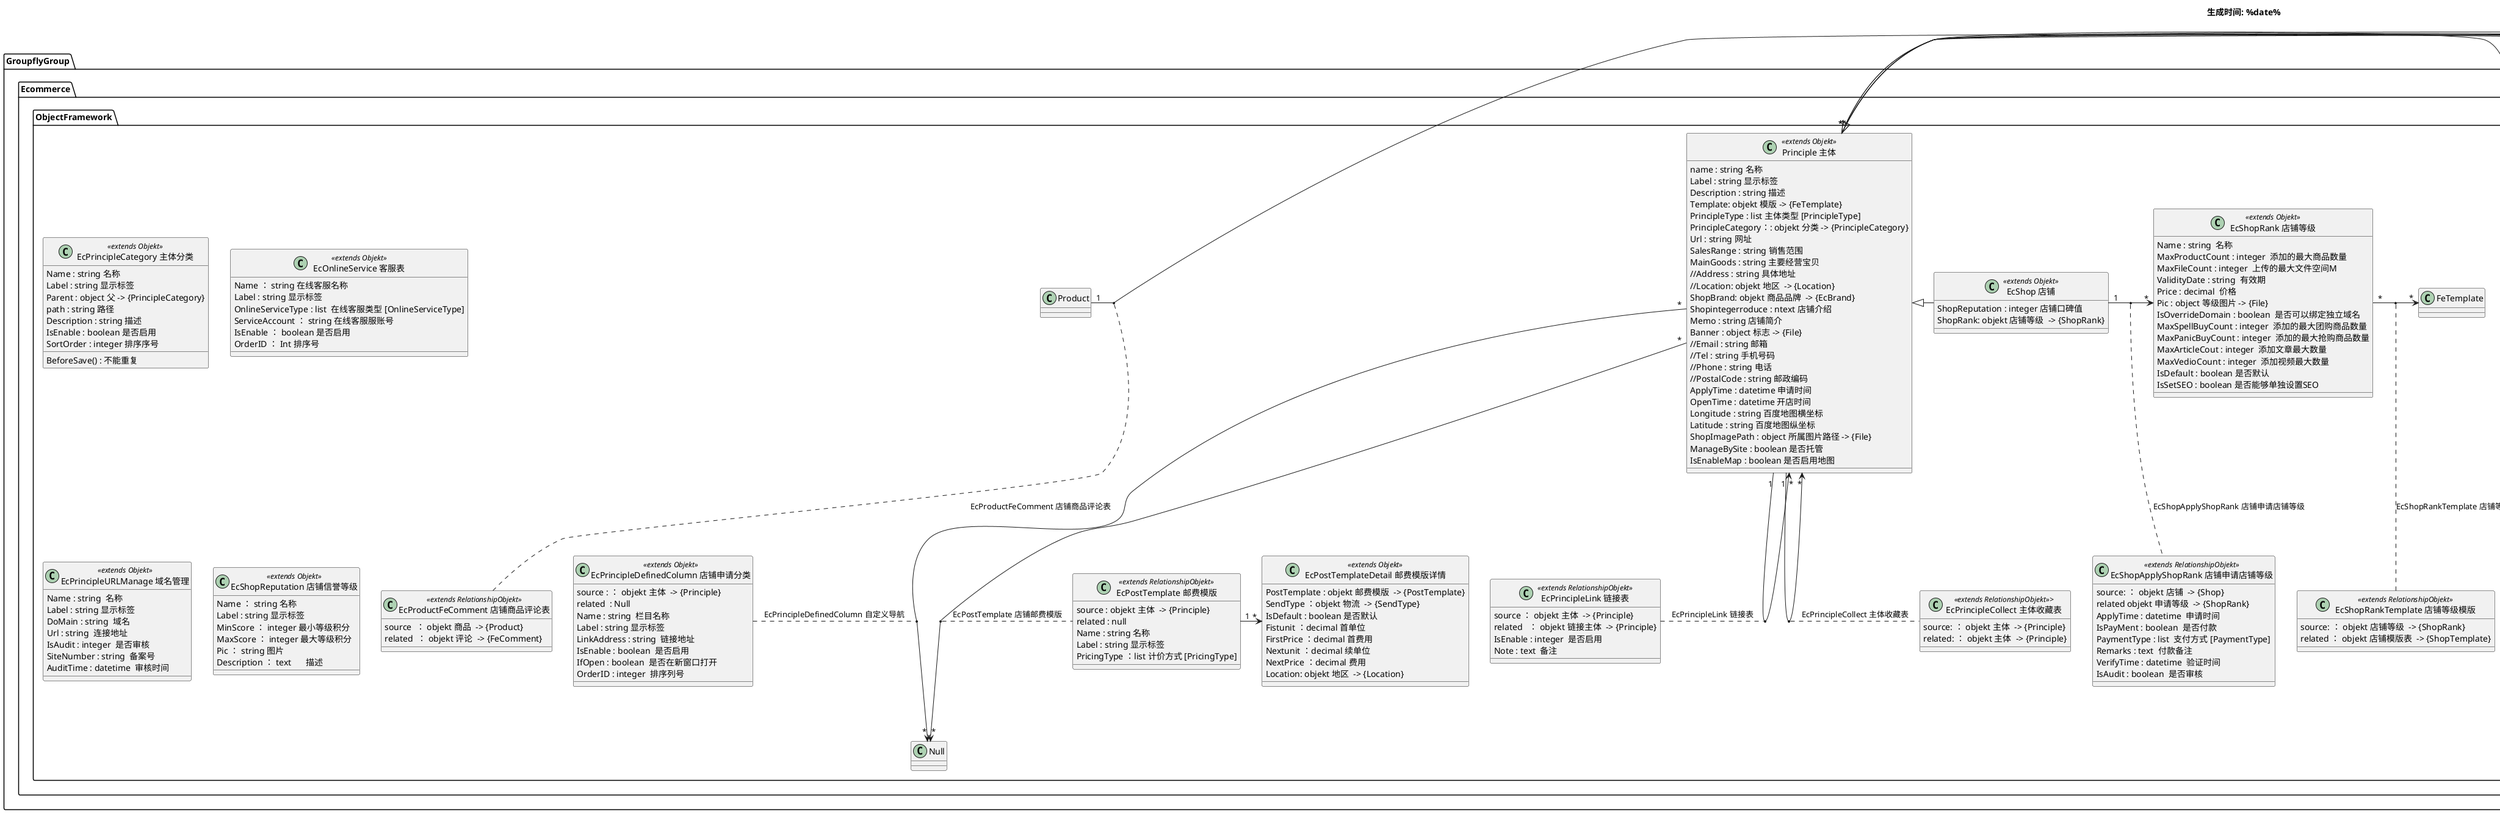 @startuml
Title 生成时间: %date%
namespace GroupflyGroup.Ecommerce.ObjectFramework{


    class Null{
         
    }

    class Principle as "Principle 主体"<< extends Objekt>>{
        name : string 名称
        Label : string 显示标签
        Description : string 描述
        Template: objekt 模版 -> {FeTemplate} 
        PrincipleType : list 主体类型 [PrincipleType]
        PrincipleCategory：: objekt 分类 -> {PrincipleCategory} 
        Url : string 网址
        SalesRange : string 销售范围
        MainGoods : string 主要经营宝贝
        //Address : string 具体地址
        //Location: objekt 地区  -> {Location}
        ShopBrand: objekt 商品品牌  -> {EcBrand} 
        Shopintegerroduce : ntext 店铺介绍 
        Memo : string 店铺简介
        Banner : object 标志 -> {File} 
        //Email : string 邮箱
        //Tel : string 手机号码
        //Phone : string 电话
        //PostalCode : string 邮政编码
        ApplyTime : datetime 申请时间
        OpenTime : datetime 开店时间
        Longitude : string 百度地图横坐标
        Latitude : string 百度地图纵坐标
        ShopImagePath : object 所属图片路径 -> {File}
        ManageBySite : boolean 是否托管
        IsEnableMap : boolean 是否启用地图
        
    }
    
    class Person as "Person 个人"{
    }
    Principle <|- Person
    class Organization as "Organization 组织"{
    }
    Principle <|- Organization
    Organization "*"->"*" OrganizationMemberPrinciple : OrganizationMemberPrinciple 组织成员
    (Organization,Principle) .. OrganizationMemberPrinciple
   

    class Workflow as "Workflow 工作流"<<extends Objekt>>{
    }

    class EcPrincipleCategory as "EcPrincipleCategory 主体分类"<<extends Objekt>>{
        Name : string 名称
        Label : string 显示标签
        Parent : object 父 -> {PrincipleCategory}
        path : string 路径
        Description : string 描述
        IsEnable : boolean 是否启用
        SortOrder : integer 排序序号
        BeforeSave() : 不能重复
        
    }

    
    Principle "*"->"*" null
    (Principle,null) .. EcPrincipleApplyCateGory : EcPrincipleApplyCateGory 申请分类
    class EcPrincipleApplyCateGory as "EcPrincipleApplyCateGory 店铺申请分类"<<extends Objekt>>{
        source: ： objekt 主体  -> {Principle}  
        related ： null
        NewPrincipleCategory ： objekt 新分类  -> {PrincipleCategory}
        OldPrincipleCategory ： objekt 旧分类  -> {PrincipleCategory}  
        NewBrand ： objekt 新品牌  -> {Brand}
        OldBrand ： objekt 旧品牌  -> {Brand}  
        Remarks : string  备注
        ApplyTime : datetime  申请时间
        VerifyTime : datetime  审核时间
        IsAudit : boolean  是否审核
        BeforeSave() : 不能重复
    }

    Principle "1" -> "*" Principle 
    (Principle,Principle) .. EcPrincipleLink : EcPrincipleLink 链接表
    class EcPrincipleLink as "EcPrincipleLink 链接表"<<extends RelationshipObjekt>>{
        source ： objekt 主体  -> {Principle}  
        related   ： objekt 链接主体  -> {Principle}  
        IsEnable : integer  是否启用
        Note : text  备注
    }

     Principle "1" -> "*" FeComment 
    (Principle,FeComment) .. EcPrincipleComment : EcPrincipleComment 主体留言表
    class EcPrincipleComment as "EcPrincipleComment 主体留言表"<<extends RelationshipObjekt>>{
        source : ： objekt 主体  -> {Principle}  
        related: ： objekt 评论  -> {FeComment}  
    }

    class EcOnlineService as "EcOnlineService 客服表"<<extends Objekt>>{
        Name ： string 在线客服名称
        Label : string 显示标签
        OnlineServiceType : list  在线客服类型 [OnlineServiceType]
        ServiceAccount ： string 在线客服服账号
        IsEnable ： boolean 是否启用
        OrderID ： Int 排序号
    }
    
    Product "1" -> "*" FeComment 
    (Product,FeComment) .. EcProductFeComment : EcProductFeComment 店铺商品评论表
    class EcProductFeComment as "EcProductFeComment 店铺商品评论表"<<extends RelationshipObjekt>>{
        source  ： objekt 商品  -> {Product}  
        related  ： objekt 评论  -> {FeComment}  
    }
    

    Principle "*"->"*" Null
    (Principle,Null) .. EcPrincipleDefinedColumn : EcPrincipleDefinedColumn 自定义导航
    class EcPrincipleDefinedColumn as "EcPrincipleDefinedColumn 店铺申请分类"<<extends Objekt>>{
        source : ： objekt 主体  -> {Principle}  
        related  : Null
        Name : string  栏目名称
        Label : string 显示标签
        LinkAddress : string  链接地址
        IsEnable : boolean  是否启用
        IfOpen : boolean  是否在新窗口打开
        OrderID : integer  排序列号
    }
    
    Principle "1" -> "*" Principle 
    (Principle,Principle) .. EcPrincipleCollect : EcPrincipleCollect 主体收藏表
    class EcPrincipleCollect as "EcPrincipleCollect 主体收藏表"<<extends RelationshipObjekt>>>{
        source: ： objekt 主体  -> {Principle}  
        related: ： objekt 主体  -> {Principle}  
    }
    
    Principle "*" -> "*" User 
    (Principle,User) .. EcPrincipleChildUser : EcPrincipleChildUser 主体子账户
    class EcPrincipleChildUser as "EcPrincipleChildUser 主体子账户"<<extends RelationshipObjekt>>>>{
        source : objekt 主体  -> {Principle}
        related  ： objekt 子账号  -> {User} 
     }


    class EcPrincipleURLManage as "EcPrincipleURLManage 域名管理"<<extends Objekt>>{
        Name : string  名称
        Label : string 显示标签
        DoMain : string  域名
        Url : string  连接地址
        IsAudit : integer  是否审核
        SiteNumber : string  备案号
        AuditTime : datetime  审核时间
    }


    Principle "1" -> "1" Workflow 
    (Principle,Workflow) .. EcPrincipleWorkflow : EcPrincipleWorkflow 主体审核信息
    class EcPrincipleWorkflow as "EcPrincipleWorkflow 主体审核信息"<<extends RelationshipObjekt>> {
        source : objekt 主体  -> {Principle}
        related : object 审核-> {Workflow}
    }


    Principle "*" -> "*" Null 
    (Principle,Null) .. EcPostTemplate : EcPostTemplate 店铺邮费模版
    class EcPostTemplate as "EcPostTemplate 邮费模版"<<extends RelationshipObjekt>> {
        source : objekt 主体  -> {Principle}
        related : null
        Name : string 名称
        Label : string 显示标签
        PricingType ：list 计价方式 [PricingType] 
    }
    
    EcPostTemplate "1" -> "*" EcPostTemplateDetail 
    class EcPostTemplateDetail as "EcPostTemplateDetail 邮费模版详情"<<extends Objekt>>{
        PostTemplate : objekt 邮费模版  -> {PostTemplate}
        SendType ：objekt 物流  -> {SendType} 
        IsDefault : boolean 是否默认
        Fistunit ：decimal 首单位
        FirstPrice ：decimal 首费用
        Nextunit ：decimal 续单位
        NextPrice ：decimal 费用
        Location: objekt 地区  -> {Location}
    }

    Principle <|- EcShop
    class EcShop as "EcShop 店铺"<<extends Objekt>>{
        ShopReputation : integer 店铺口碑值
        ShopRank: objekt 店铺等级  -> {ShopRank}
    }

    class EcShopReputation as "EcShopReputation 店铺信誉等级"<<extends Objekt>>{
        Name ： string 名称
        Label : string 显示标签
        MinScore ： integer 最小等级积分
        MaxScore ： integer 最大等级积分
        Pic ： string 图片
        Description ： text	描述
    }

    EcShop "1" -> "*" EcShopRank 
    class EcShopRank as "EcShopRank 店铺等级"<<extends Objekt>>{
        Name : string  名称
        MaxProductCount : integer  添加的最大商品数量
        MaxFileCount : integer  上传的最大文件空间M
        ValidityDate : string  有效期
        Price : decimal  价格
        Pic : object 等级图片 -> {File}
        IsOverrideDomain : boolean  是否可以绑定独立域名
        MaxSpellBuyCount : integer  添加的最大团购商品数量
        MaxPanicBuyCount : integer  添加的最大抢购商品数量
        MaxArticleCout : integer  添加文章最大数量
        MaxVedioCount : integer  添加视频最大数量
        IsDefault : boolean 是否默认
        IsSetSEO : boolean 是否能够单独设置SEO
    }

    (EcShop,EcShopRank) .. EcShopApplyShopRank : EcShopApplyShopRank 店铺申请店铺等级
    class EcShopApplyShopRank as "EcShopApplyShopRank 店铺申请店铺等级"<<extends RelationshipObjekt>>{
        source: ： objekt 店铺  -> {Shop}  
        related objekt 申请等级  -> {ShopRank}
        ApplyTime : datetime  申请时间
        IsPayMent : boolean  是否付款
        PaymentType : list  支付方式 [PaymentType]
        Remarks : text  付款备注
        VerifyTime : datetime  验证时间
        IsAudit : boolean  是否审核
    }
    
    EcShopRank "*" -> "*" FeTemplate 
    (EcShopRank,FeTemplate) .. EcShopRankTemplate : EcShopRankTemplate 店铺等级模版
    class  EcShopRankTemplate  as "EcShopRankTemplate 店铺等级模版"<<extends RelationshipObjekt>>{
        source: ： objekt 店铺等级  -> {ShopRank}  
        related ： objekt 店铺模版表  -> {ShopTemplate}
    }

}

object "PaymentType: List" as PaymentType{
    name = "PaymentType"
    label ="支付方式"
}

object "OnlineServiceType: List" as OnlineServiceType{
    name = "OnlineServiceType"
    label ="在线客服类型"
}

object "ShopType: List" as ShopType{
    name = "ShopType"
    label ="店铺类型"
}


object "SendType: List" as SendType{
    name = "PostTempPriceType"
    label ="运送方式"
}
object "Express: Value" as Express{
    name = "Express"
    label ="快递"
}
object "Ems: Value" as Ems{
    name = "Manage"
    label ="Ems"
}
object "Post: Value" as Post{
    name = "Post"
    label ="平邮"
}
SendType *- Express
SendType *- Ems
SendType *- Post


object "PricingType: List" as PricingType{
    name = "PricingType"
    label ="计价方式"
}
object "Piece: Value" as Piece{
    name = "Piece"
    label ="件数"
}
object "Weight: Value" as Weight{
    name = "Weight"
    label ="重量"
}
object "Volume: Value" as Volume{
    name = "Volume"
    label ="体积"
}
PricingType *- Piece
PricingType *- Ems
PricingType *- Volume

@enduml
